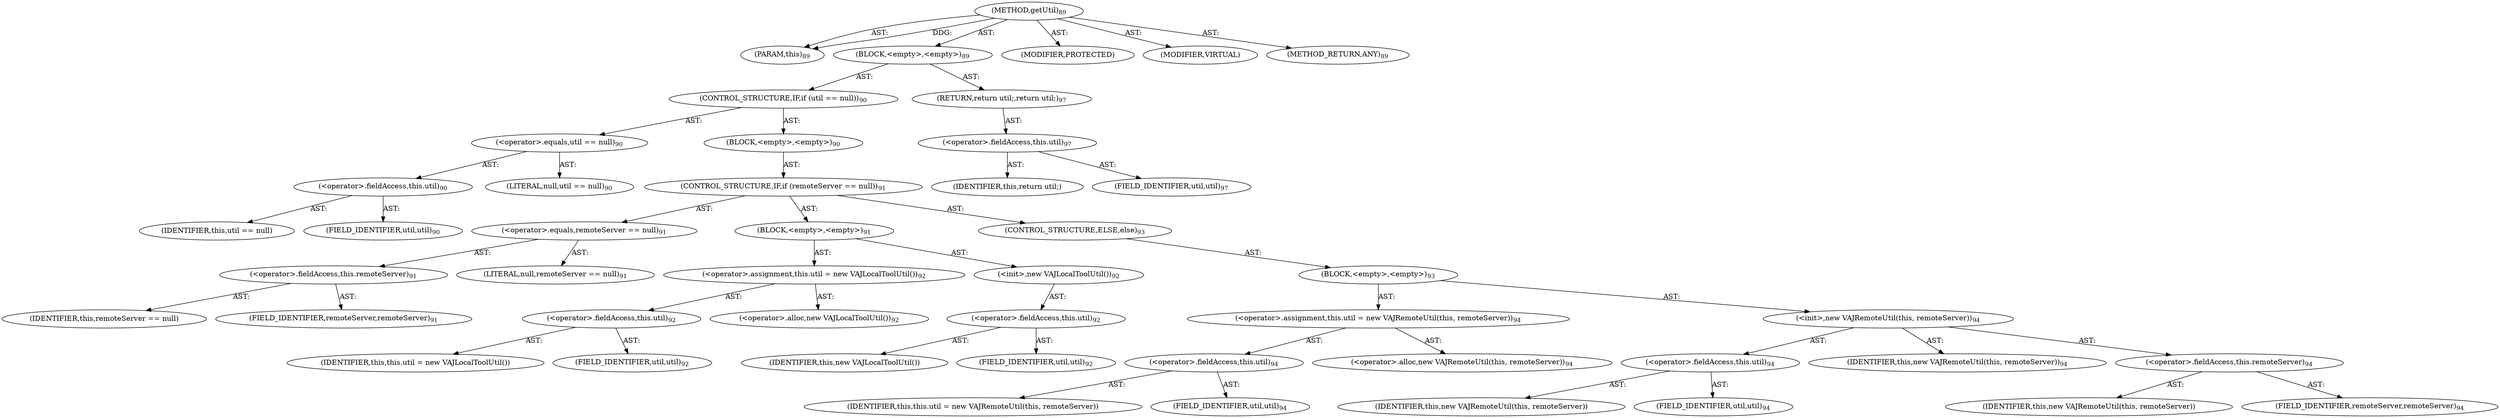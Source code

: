 digraph "getUtil" {  
"111669149698" [label = <(METHOD,getUtil)<SUB>89</SUB>> ]
"115964116995" [label = <(PARAM,this)<SUB>89</SUB>> ]
"25769803778" [label = <(BLOCK,&lt;empty&gt;,&lt;empty&gt;)<SUB>89</SUB>> ]
"47244640256" [label = <(CONTROL_STRUCTURE,IF,if (util == null))<SUB>90</SUB>> ]
"30064771075" [label = <(&lt;operator&gt;.equals,util == null)<SUB>90</SUB>> ]
"30064771076" [label = <(&lt;operator&gt;.fieldAccess,this.util)<SUB>90</SUB>> ]
"68719476743" [label = <(IDENTIFIER,this,util == null)> ]
"55834574849" [label = <(FIELD_IDENTIFIER,util,util)<SUB>90</SUB>> ]
"90194313216" [label = <(LITERAL,null,util == null)<SUB>90</SUB>> ]
"25769803779" [label = <(BLOCK,&lt;empty&gt;,&lt;empty&gt;)<SUB>90</SUB>> ]
"47244640257" [label = <(CONTROL_STRUCTURE,IF,if (remoteServer == null))<SUB>91</SUB>> ]
"30064771077" [label = <(&lt;operator&gt;.equals,remoteServer == null)<SUB>91</SUB>> ]
"30064771078" [label = <(&lt;operator&gt;.fieldAccess,this.remoteServer)<SUB>91</SUB>> ]
"68719476744" [label = <(IDENTIFIER,this,remoteServer == null)> ]
"55834574850" [label = <(FIELD_IDENTIFIER,remoteServer,remoteServer)<SUB>91</SUB>> ]
"90194313217" [label = <(LITERAL,null,remoteServer == null)<SUB>91</SUB>> ]
"25769803780" [label = <(BLOCK,&lt;empty&gt;,&lt;empty&gt;)<SUB>91</SUB>> ]
"30064771079" [label = <(&lt;operator&gt;.assignment,this.util = new VAJLocalToolUtil())<SUB>92</SUB>> ]
"30064771080" [label = <(&lt;operator&gt;.fieldAccess,this.util)<SUB>92</SUB>> ]
"68719476745" [label = <(IDENTIFIER,this,this.util = new VAJLocalToolUtil())> ]
"55834574851" [label = <(FIELD_IDENTIFIER,util,util)<SUB>92</SUB>> ]
"30064771081" [label = <(&lt;operator&gt;.alloc,new VAJLocalToolUtil())<SUB>92</SUB>> ]
"30064771082" [label = <(&lt;init&gt;,new VAJLocalToolUtil())<SUB>92</SUB>> ]
"30064771083" [label = <(&lt;operator&gt;.fieldAccess,this.util)<SUB>92</SUB>> ]
"68719476746" [label = <(IDENTIFIER,this,new VAJLocalToolUtil())> ]
"55834574852" [label = <(FIELD_IDENTIFIER,util,util)<SUB>92</SUB>> ]
"47244640258" [label = <(CONTROL_STRUCTURE,ELSE,else)<SUB>93</SUB>> ]
"25769803781" [label = <(BLOCK,&lt;empty&gt;,&lt;empty&gt;)<SUB>93</SUB>> ]
"30064771084" [label = <(&lt;operator&gt;.assignment,this.util = new VAJRemoteUtil(this, remoteServer))<SUB>94</SUB>> ]
"30064771085" [label = <(&lt;operator&gt;.fieldAccess,this.util)<SUB>94</SUB>> ]
"68719476747" [label = <(IDENTIFIER,this,this.util = new VAJRemoteUtil(this, remoteServer))> ]
"55834574853" [label = <(FIELD_IDENTIFIER,util,util)<SUB>94</SUB>> ]
"30064771086" [label = <(&lt;operator&gt;.alloc,new VAJRemoteUtil(this, remoteServer))<SUB>94</SUB>> ]
"30064771087" [label = <(&lt;init&gt;,new VAJRemoteUtil(this, remoteServer))<SUB>94</SUB>> ]
"30064771088" [label = <(&lt;operator&gt;.fieldAccess,this.util)<SUB>94</SUB>> ]
"68719476748" [label = <(IDENTIFIER,this,new VAJRemoteUtil(this, remoteServer))> ]
"55834574854" [label = <(FIELD_IDENTIFIER,util,util)<SUB>94</SUB>> ]
"68719476739" [label = <(IDENTIFIER,this,new VAJRemoteUtil(this, remoteServer))<SUB>94</SUB>> ]
"30064771089" [label = <(&lt;operator&gt;.fieldAccess,this.remoteServer)<SUB>94</SUB>> ]
"68719476749" [label = <(IDENTIFIER,this,new VAJRemoteUtil(this, remoteServer))> ]
"55834574855" [label = <(FIELD_IDENTIFIER,remoteServer,remoteServer)<SUB>94</SUB>> ]
"146028888064" [label = <(RETURN,return util;,return util;)<SUB>97</SUB>> ]
"30064771090" [label = <(&lt;operator&gt;.fieldAccess,this.util)<SUB>97</SUB>> ]
"68719476750" [label = <(IDENTIFIER,this,return util;)> ]
"55834574856" [label = <(FIELD_IDENTIFIER,util,util)<SUB>97</SUB>> ]
"133143986183" [label = <(MODIFIER,PROTECTED)> ]
"133143986184" [label = <(MODIFIER,VIRTUAL)> ]
"128849018882" [label = <(METHOD_RETURN,ANY)<SUB>89</SUB>> ]
  "111669149698" -> "115964116995"  [ label = "AST: "] 
  "111669149698" -> "25769803778"  [ label = "AST: "] 
  "111669149698" -> "133143986183"  [ label = "AST: "] 
  "111669149698" -> "133143986184"  [ label = "AST: "] 
  "111669149698" -> "128849018882"  [ label = "AST: "] 
  "25769803778" -> "47244640256"  [ label = "AST: "] 
  "25769803778" -> "146028888064"  [ label = "AST: "] 
  "47244640256" -> "30064771075"  [ label = "AST: "] 
  "47244640256" -> "25769803779"  [ label = "AST: "] 
  "30064771075" -> "30064771076"  [ label = "AST: "] 
  "30064771075" -> "90194313216"  [ label = "AST: "] 
  "30064771076" -> "68719476743"  [ label = "AST: "] 
  "30064771076" -> "55834574849"  [ label = "AST: "] 
  "25769803779" -> "47244640257"  [ label = "AST: "] 
  "47244640257" -> "30064771077"  [ label = "AST: "] 
  "47244640257" -> "25769803780"  [ label = "AST: "] 
  "47244640257" -> "47244640258"  [ label = "AST: "] 
  "30064771077" -> "30064771078"  [ label = "AST: "] 
  "30064771077" -> "90194313217"  [ label = "AST: "] 
  "30064771078" -> "68719476744"  [ label = "AST: "] 
  "30064771078" -> "55834574850"  [ label = "AST: "] 
  "25769803780" -> "30064771079"  [ label = "AST: "] 
  "25769803780" -> "30064771082"  [ label = "AST: "] 
  "30064771079" -> "30064771080"  [ label = "AST: "] 
  "30064771079" -> "30064771081"  [ label = "AST: "] 
  "30064771080" -> "68719476745"  [ label = "AST: "] 
  "30064771080" -> "55834574851"  [ label = "AST: "] 
  "30064771082" -> "30064771083"  [ label = "AST: "] 
  "30064771083" -> "68719476746"  [ label = "AST: "] 
  "30064771083" -> "55834574852"  [ label = "AST: "] 
  "47244640258" -> "25769803781"  [ label = "AST: "] 
  "25769803781" -> "30064771084"  [ label = "AST: "] 
  "25769803781" -> "30064771087"  [ label = "AST: "] 
  "30064771084" -> "30064771085"  [ label = "AST: "] 
  "30064771084" -> "30064771086"  [ label = "AST: "] 
  "30064771085" -> "68719476747"  [ label = "AST: "] 
  "30064771085" -> "55834574853"  [ label = "AST: "] 
  "30064771087" -> "30064771088"  [ label = "AST: "] 
  "30064771087" -> "68719476739"  [ label = "AST: "] 
  "30064771087" -> "30064771089"  [ label = "AST: "] 
  "30064771088" -> "68719476748"  [ label = "AST: "] 
  "30064771088" -> "55834574854"  [ label = "AST: "] 
  "30064771089" -> "68719476749"  [ label = "AST: "] 
  "30064771089" -> "55834574855"  [ label = "AST: "] 
  "146028888064" -> "30064771090"  [ label = "AST: "] 
  "30064771090" -> "68719476750"  [ label = "AST: "] 
  "30064771090" -> "55834574856"  [ label = "AST: "] 
  "111669149698" -> "115964116995"  [ label = "DDG: "] 
}
